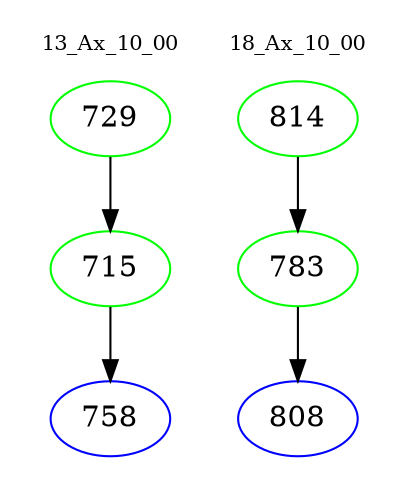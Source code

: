 digraph{
subgraph cluster_0 {
color = white
label = "13_Ax_10_00";
fontsize=10;
T0_729 [label="729", color="green"]
T0_729 -> T0_715 [color="black"]
T0_715 [label="715", color="green"]
T0_715 -> T0_758 [color="black"]
T0_758 [label="758", color="blue"]
}
subgraph cluster_1 {
color = white
label = "18_Ax_10_00";
fontsize=10;
T1_814 [label="814", color="green"]
T1_814 -> T1_783 [color="black"]
T1_783 [label="783", color="green"]
T1_783 -> T1_808 [color="black"]
T1_808 [label="808", color="blue"]
}
}
